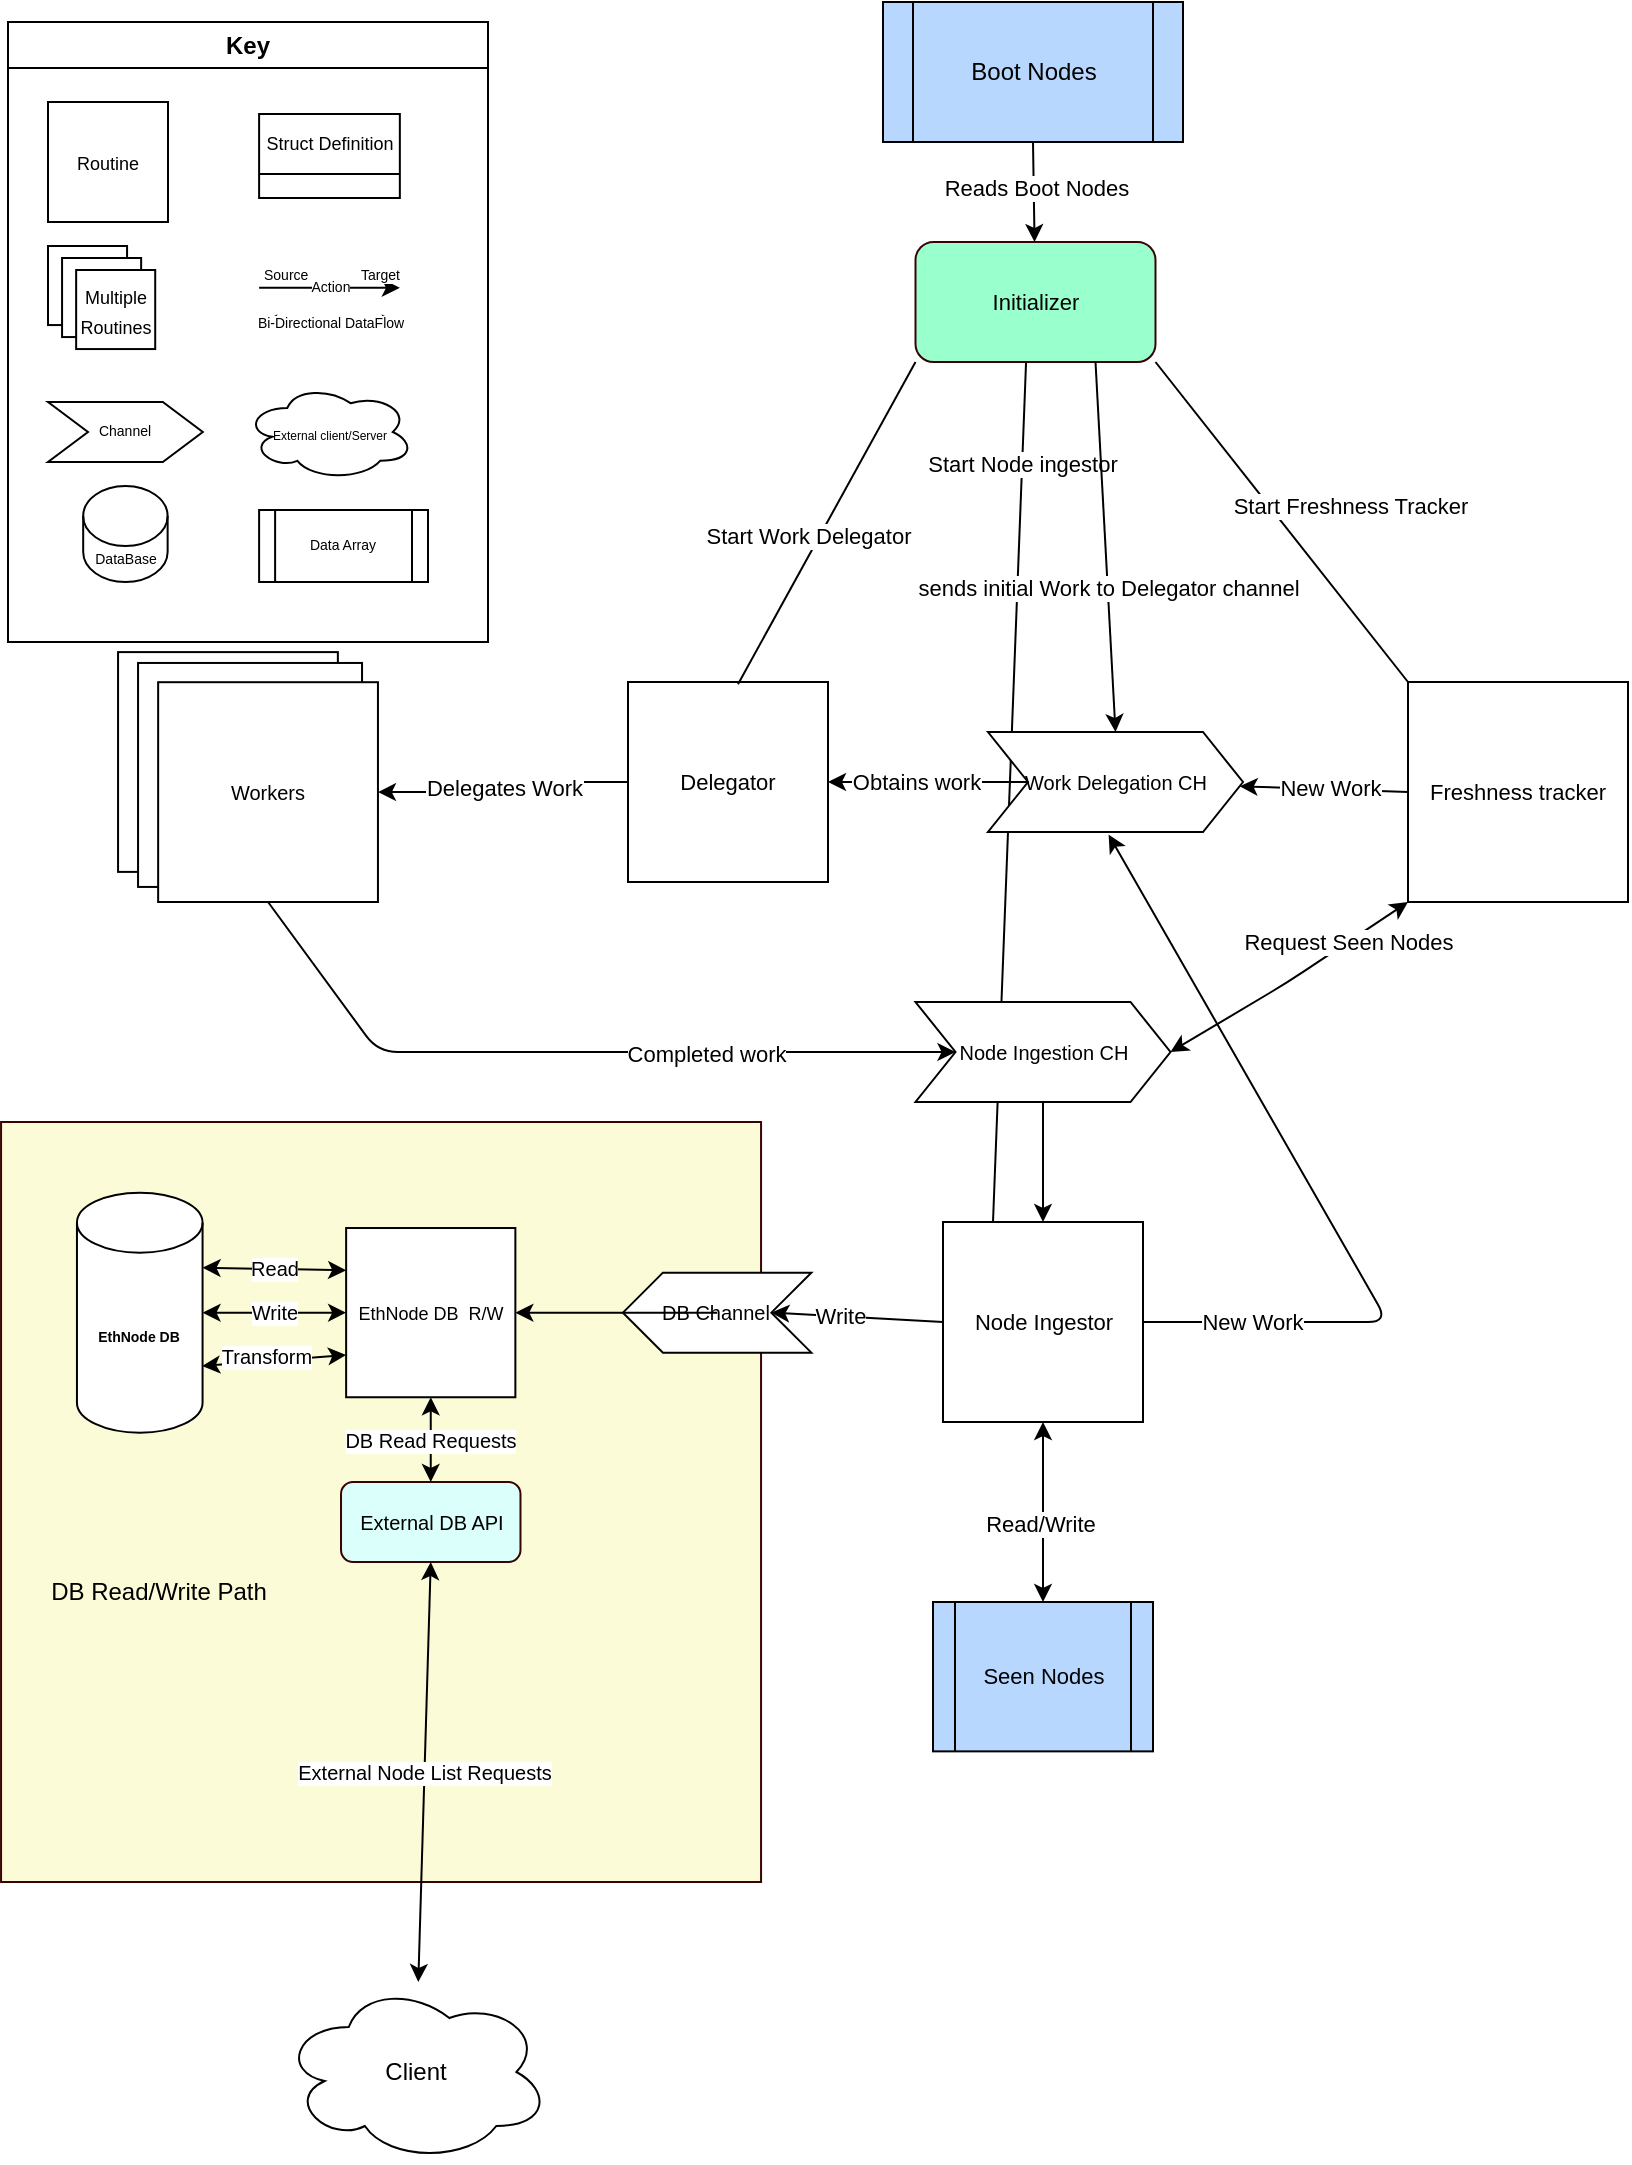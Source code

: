 <mxfile>
    <diagram id="iO_47KUjx0PbanCreVcM" name="Page-1">
        <mxGraphModel dx="1173" dy="809" grid="1" gridSize="10" guides="1" tooltips="1" connect="1" arrows="1" fold="1" page="1" pageScale="1" pageWidth="850" pageHeight="1100" math="0" shadow="0">
            <root>
                <mxCell id="0"/>
                <mxCell id="1" parent="0"/>
                <mxCell id="128" value="" style="endArrow=none;html=1;fontSize=11;exitX=0.461;exitY=0.986;exitDx=0;exitDy=0;exitPerimeter=0;entryX=0.25;entryY=0;entryDx=0;entryDy=0;" edge="1" parent="1" source="120" target="63">
                    <mxGeometry width="50" height="50" relative="1" as="geometry">
                        <mxPoint x="610" y="530" as="sourcePoint"/>
                        <mxPoint x="660" y="480" as="targetPoint"/>
                    </mxGeometry>
                </mxCell>
                <mxCell id="129" value="Start Node ingestor" style="edgeLabel;html=1;align=center;verticalAlign=middle;resizable=0;points=[];fontSize=11;" vertex="1" connectable="0" parent="128">
                    <mxGeometry x="-0.76" relative="1" as="geometry">
                        <mxPoint as="offset"/>
                    </mxGeometry>
                </mxCell>
                <mxCell id="11" value="Key" style="swimlane;whiteSpace=wrap;html=1;" vertex="1" parent="1">
                    <mxGeometry x="10" y="10" width="240" height="310" as="geometry">
                        <mxRectangle x="10" y="10" width="60" height="30" as="alternateBounds"/>
                    </mxGeometry>
                </mxCell>
                <mxCell id="46" value="" style="group" vertex="1" connectable="0" parent="11">
                    <mxGeometry x="20" y="40" width="190" height="240" as="geometry"/>
                </mxCell>
                <mxCell id="2" value="&lt;font style=&quot;font-size: 9px;&quot;&gt;Routine&lt;/font&gt;" style="whiteSpace=wrap;html=1;aspect=fixed;" vertex="1" parent="46">
                    <mxGeometry width="60" height="60" as="geometry"/>
                </mxCell>
                <mxCell id="13" value="&lt;font style=&quot;font-size: 6px;&quot;&gt;External client/Server&lt;/font&gt;" style="ellipse;shape=cloud;whiteSpace=wrap;html=1;" vertex="1" parent="46">
                    <mxGeometry x="98.519" y="141" width="84.444" height="48" as="geometry"/>
                </mxCell>
                <mxCell id="14" value="DataBase" style="shape=cylinder3;whiteSpace=wrap;html=1;boundedLbl=1;backgroundOutline=1;size=15;fontSize=7;" vertex="1" parent="46">
                    <mxGeometry x="17.593" y="192" width="42.222" height="48" as="geometry"/>
                </mxCell>
                <mxCell id="15" value="Channel" style="shape=step;perimeter=stepPerimeter;whiteSpace=wrap;html=1;fixedSize=1;fontSize=7;" vertex="1" parent="46">
                    <mxGeometry y="150" width="77.407" height="30" as="geometry"/>
                </mxCell>
                <mxCell id="18" value="Data Array" style="shape=process;whiteSpace=wrap;html=1;backgroundOutline=1;fontSize=7;" vertex="1" parent="46">
                    <mxGeometry x="105.556" y="204" width="84.444" height="36" as="geometry"/>
                </mxCell>
                <mxCell id="20" value="&lt;font style=&quot;font-size: 9px;&quot;&gt;Struct Definition&lt;/font&gt;" style="swimlane;fontStyle=0;childLayout=stackLayout;horizontal=1;startSize=30;horizontalStack=0;resizeParent=1;resizeParentMax=0;resizeLast=0;collapsible=1;marginBottom=0;whiteSpace=wrap;html=1;fontSize=7;" vertex="1" parent="46">
                    <mxGeometry x="105.556" y="6" width="70.37" height="42" as="geometry"/>
                </mxCell>
                <mxCell id="8" value="" style="group" vertex="1" connectable="0" parent="46">
                    <mxGeometry y="72" width="77.407" height="60" as="geometry"/>
                </mxCell>
                <mxCell id="6" value="" style="group" vertex="1" connectable="0" parent="8">
                    <mxGeometry width="70.37" height="60" as="geometry"/>
                </mxCell>
                <mxCell id="3" value="" style="whiteSpace=wrap;html=1;aspect=fixed;" vertex="1" parent="6">
                    <mxGeometry width="39.529" height="39.529" as="geometry"/>
                </mxCell>
                <mxCell id="4" value="" style="whiteSpace=wrap;html=1;aspect=fixed;" vertex="1" parent="6">
                    <mxGeometry x="7.037" y="6" width="39.529" height="39.529" as="geometry"/>
                </mxCell>
                <mxCell id="5" value="&lt;font style=&quot;font-size: 9px;&quot;&gt;Multiple Routines&lt;/font&gt;" style="whiteSpace=wrap;html=1;aspect=fixed;movable=1;resizable=1;rotatable=1;deletable=1;editable=1;connectable=1;" vertex="1" parent="6">
                    <mxGeometry x="14.074" y="12" width="39.529" height="39.529" as="geometry"/>
                </mxCell>
                <mxCell id="45" value="" style="group" vertex="1" connectable="0" parent="46">
                    <mxGeometry x="105.556" y="92.916" width="70.37" height="17.826" as="geometry"/>
                </mxCell>
                <mxCell id="31" value="" style="endArrow=classic;html=1;fontSize=7;" edge="1" parent="45">
                    <mxGeometry relative="1" as="geometry">
                        <mxPoint as="sourcePoint"/>
                        <mxPoint x="70.37" as="targetPoint"/>
                    </mxGeometry>
                </mxCell>
                <mxCell id="32" value="Action" style="edgeLabel;resizable=0;html=1;align=center;verticalAlign=middle;fontSize=7;" connectable="0" vertex="1" parent="31">
                    <mxGeometry relative="1" as="geometry"/>
                </mxCell>
                <mxCell id="33" value="Source" style="edgeLabel;resizable=0;html=1;align=left;verticalAlign=bottom;fontSize=7;" connectable="0" vertex="1" parent="31">
                    <mxGeometry x="-1" relative="1" as="geometry"/>
                </mxCell>
                <mxCell id="34" value="Target" style="edgeLabel;resizable=0;html=1;align=right;verticalAlign=bottom;fontSize=7;" connectable="0" vertex="1" parent="31">
                    <mxGeometry x="1" relative="1" as="geometry"/>
                </mxCell>
                <mxCell id="35" value="Bi-Directional DataFlow" style="endArrow=classic;startArrow=classic;html=1;fontSize=7;" edge="1" parent="45">
                    <mxGeometry width="50" height="50" relative="1" as="geometry">
                        <mxPoint y="17.826" as="sourcePoint"/>
                        <mxPoint x="70.37" y="17.826" as="targetPoint"/>
                    </mxGeometry>
                </mxCell>
                <mxCell id="49" value="&lt;font style=&quot;font-size: 12px;&quot;&gt;Boot Nodes&lt;/font&gt;" style="shape=process;whiteSpace=wrap;html=1;backgroundOutline=1;fontSize=7;fillColor=#B8D7FF;" vertex="1" parent="1">
                    <mxGeometry x="447.5" width="150" height="70" as="geometry"/>
                </mxCell>
                <mxCell id="50" value="&lt;font style=&quot;font-size: 11px;&quot;&gt;Seen Nodes&lt;/font&gt;" style="shape=process;whiteSpace=wrap;html=1;backgroundOutline=1;fontSize=7;fillColor=#B8D7FF;" vertex="1" parent="1">
                    <mxGeometry x="472.5" y="800.0" width="110" height="74.68" as="geometry"/>
                </mxCell>
                <mxCell id="60" value="&lt;span style=&quot;font-size: 10px;&quot;&gt;Work Delegation CH&lt;/span&gt;" style="shape=step;perimeter=stepPerimeter;whiteSpace=wrap;html=1;fixedSize=1;fontSize=7;" vertex="1" parent="1">
                    <mxGeometry x="500" y="365.0" width="127.5" height="50" as="geometry"/>
                </mxCell>
                <mxCell id="62" value="&lt;font style=&quot;font-size: 11px;&quot;&gt;Delegator&lt;/font&gt;" style="whiteSpace=wrap;html=1;aspect=fixed;" vertex="1" parent="1">
                    <mxGeometry x="320" y="340" width="100" height="100" as="geometry"/>
                </mxCell>
                <mxCell id="141" style="edgeStyle=none;html=1;fontSize=11;exitX=0.5;exitY=1;exitDx=0;exitDy=0;entryX=0.5;entryY=0;entryDx=0;entryDy=0;" edge="1" parent="1" source="92" target="63">
                    <mxGeometry relative="1" as="geometry">
                        <mxPoint x="550" y="570" as="targetPoint"/>
                    </mxGeometry>
                </mxCell>
                <mxCell id="63" value="&lt;span style=&quot;font-size: 11px;&quot;&gt;Node Ingestor&lt;/span&gt;" style="whiteSpace=wrap;html=1;aspect=fixed;" vertex="1" parent="1">
                    <mxGeometry x="477.5" y="610" width="100" height="100" as="geometry"/>
                </mxCell>
                <mxCell id="64" value="&lt;font style=&quot;font-size: 11px;&quot;&gt;Freshness tracker&lt;/font&gt;" style="whiteSpace=wrap;html=1;aspect=fixed;" vertex="1" parent="1">
                    <mxGeometry x="710" y="340.0" width="110" height="110" as="geometry"/>
                </mxCell>
                <mxCell id="52" value="" style="group" vertex="1" connectable="0" parent="1">
                    <mxGeometry x="307.5" y="570" width="140" height="393" as="geometry"/>
                </mxCell>
                <mxCell id="79" value="" style="group" vertex="1" connectable="0" parent="52">
                    <mxGeometry x="-280.97" y="13" width="360" height="380" as="geometry"/>
                </mxCell>
                <mxCell id="77" value="" style="whiteSpace=wrap;html=1;aspect=fixed;shadow=0;strokeColor=#380303;fontSize=10;fillColor=#FCFBD7;" vertex="1" parent="79">
                    <mxGeometry x="-20" y="-23" width="380" height="380" as="geometry"/>
                </mxCell>
                <mxCell id="65" value="&lt;b&gt;EthNode DB&lt;/b&gt;" style="shape=cylinder3;whiteSpace=wrap;html=1;boundedLbl=1;backgroundOutline=1;size=15;fontSize=7;" vertex="1" parent="79">
                    <mxGeometry x="17.946" y="12.32" width="62.81" height="120" as="geometry"/>
                </mxCell>
                <mxCell id="66" value="&lt;font style=&quot;font-size: 9px;&quot;&gt;EthNode DB&amp;nbsp; R/W&lt;/font&gt;" style="whiteSpace=wrap;html=1;aspect=fixed;" vertex="1" parent="79">
                    <mxGeometry x="152.539" y="30.01" width="84.617" height="84.617" as="geometry"/>
                </mxCell>
                <mxCell id="67" value="External DB API" style="rounded=1;whiteSpace=wrap;html=1;fontSize=10;fillColor=#DBFFFA;strokeColor=#380303;shadow=0;" vertex="1" parent="79">
                    <mxGeometry x="149.979" y="157" width="89.729" height="40" as="geometry"/>
                </mxCell>
                <mxCell id="70" value="DB Read Requests" style="endArrow=classic;startArrow=classic;html=1;fontSize=10;exitX=0.5;exitY=0;exitDx=0;exitDy=0;entryX=0.5;entryY=1;entryDx=0;entryDy=0;" edge="1" parent="79" source="67" target="66">
                    <mxGeometry width="50" height="50" relative="1" as="geometry">
                        <mxPoint x="111.937" y="190" as="sourcePoint"/>
                        <mxPoint x="179.458" y="150" as="targetPoint"/>
                    </mxGeometry>
                </mxCell>
                <mxCell id="73" value="Read" style="endArrow=classic;startArrow=classic;html=1;fontSize=10;entryX=0;entryY=0.25;entryDx=0;entryDy=0;exitX=1;exitY=0;exitDx=0;exitDy=37.5;exitPerimeter=0;" edge="1" parent="79" source="65" target="66">
                    <mxGeometry width="50" height="50" relative="1" as="geometry">
                        <mxPoint x="71.783" y="80" as="sourcePoint"/>
                        <mxPoint x="116.648" y="30" as="targetPoint"/>
                        <Array as="points"/>
                    </mxGeometry>
                </mxCell>
                <mxCell id="75" value="Write" style="endArrow=classic;startArrow=classic;html=1;fontSize=10;entryX=0;entryY=0.5;entryDx=0;entryDy=0;exitX=1;exitY=0.5;exitDx=0;exitDy=0;exitPerimeter=0;" edge="1" parent="79" source="65" target="66">
                    <mxGeometry width="50" height="50" relative="1" as="geometry">
                        <mxPoint x="71.783" y="80.17" as="sourcePoint"/>
                        <mxPoint x="152.539" y="84.317" as="targetPoint"/>
                        <Array as="points"/>
                    </mxGeometry>
                </mxCell>
                <mxCell id="76" value="Transform" style="endArrow=classic;startArrow=classic;html=1;fontSize=10;exitX=0.996;exitY=0.722;exitDx=0;exitDy=0;exitPerimeter=0;entryX=0;entryY=0.75;entryDx=0;entryDy=0;" edge="1" parent="79" source="65" target="66">
                    <mxGeometry x="-0.118" y="3" width="50" height="50" relative="1" as="geometry">
                        <mxPoint x="71.783" y="110" as="sourcePoint"/>
                        <mxPoint x="152.539" y="118" as="targetPoint"/>
                        <Array as="points"/>
                        <mxPoint as="offset"/>
                    </mxGeometry>
                </mxCell>
                <mxCell id="78" value="&lt;font style=&quot;font-size: 12px;&quot;&gt;DB Read/Write Path&lt;/font&gt;" style="text;html=1;strokeColor=none;fillColor=none;align=center;verticalAlign=middle;whiteSpace=wrap;rounded=0;shadow=0;fontSize=10;" vertex="1" parent="79">
                    <mxGeometry x="0.003" y="167" width="116.648" height="90" as="geometry"/>
                </mxCell>
                <mxCell id="80" value="&lt;span style=&quot;font-size: 10px;&quot;&gt;DB Channel&lt;/span&gt;" style="shape=step;perimeter=stepPerimeter;whiteSpace=wrap;html=1;fixedSize=1;fontSize=7;direction=west;" vertex="1" parent="79">
                    <mxGeometry x="290.935" y="52.32" width="94.215" height="40" as="geometry"/>
                </mxCell>
                <mxCell id="83" value="" style="endArrow=classic;html=1;fontSize=12;exitX=1;exitY=0.5;exitDx=0;exitDy=0;" edge="1" parent="79" source="80" target="66">
                    <mxGeometry width="50" height="50" relative="1" as="geometry">
                        <mxPoint x="243.139" y="117" as="sourcePoint"/>
                        <mxPoint x="288.003" y="67" as="targetPoint"/>
                    </mxGeometry>
                </mxCell>
                <mxCell id="61" value="&lt;font style=&quot;font-size: 12px;&quot;&gt;Client&lt;/font&gt;" style="ellipse;shape=cloud;whiteSpace=wrap;html=1;" vertex="1" parent="1">
                    <mxGeometry x="146.841" y="990" width="134.145" height="90" as="geometry"/>
                </mxCell>
                <mxCell id="68" value="" style="endArrow=classic;startArrow=classic;html=1;fontSize=10;entryX=0.5;entryY=1;entryDx=0;entryDy=0;" edge="1" parent="1" source="61" target="67">
                    <mxGeometry width="50" height="50" relative="1" as="geometry">
                        <mxPoint x="144.426" y="783" as="sourcePoint"/>
                        <mxPoint x="189.291" y="733" as="targetPoint"/>
                    </mxGeometry>
                </mxCell>
                <mxCell id="69" value="External Node List Requests" style="edgeLabel;html=1;align=center;verticalAlign=middle;resizable=0;points=[];fontSize=10;" vertex="1" connectable="0" parent="68">
                    <mxGeometry x="0.003" y="1" relative="1" as="geometry">
                        <mxPoint as="offset"/>
                    </mxGeometry>
                </mxCell>
                <mxCell id="88" value="" style="endArrow=classic;startArrow=classic;html=1;fontSize=11;exitX=0.5;exitY=0;exitDx=0;exitDy=0;entryX=0.5;entryY=1;entryDx=0;entryDy=0;" edge="1" parent="1" source="50" target="63">
                    <mxGeometry width="50" height="50" relative="1" as="geometry">
                        <mxPoint x="530" y="590" as="sourcePoint"/>
                        <mxPoint x="580" y="540" as="targetPoint"/>
                        <Array as="points"/>
                    </mxGeometry>
                </mxCell>
                <mxCell id="89" value="Read/Write" style="edgeLabel;html=1;align=center;verticalAlign=middle;resizable=0;points=[];fontSize=11;" vertex="1" connectable="0" parent="88">
                    <mxGeometry x="-0.124" y="2" relative="1" as="geometry">
                        <mxPoint as="offset"/>
                    </mxGeometry>
                </mxCell>
                <mxCell id="92" value="&lt;span style=&quot;font-size: 10px;&quot;&gt;Node Ingestion CH&lt;/span&gt;" style="shape=step;perimeter=stepPerimeter;whiteSpace=wrap;html=1;fixedSize=1;fontSize=7;" vertex="1" parent="1">
                    <mxGeometry x="463.75" y="500" width="127.5" height="50" as="geometry"/>
                </mxCell>
                <mxCell id="95" value="Request Seen Nodes" style="endArrow=classic;startArrow=classic;html=1;fontSize=11;exitX=1;exitY=0.5;exitDx=0;exitDy=0;entryX=0;entryY=1;entryDx=0;entryDy=0;" edge="1" parent="1" source="92" target="64">
                    <mxGeometry x="0.487" width="50" height="50" relative="1" as="geometry">
                        <mxPoint x="596.25" y="490" as="sourcePoint"/>
                        <mxPoint x="646.25" y="440" as="targetPoint"/>
                        <Array as="points">
                            <mxPoint x="650" y="490"/>
                        </Array>
                        <mxPoint as="offset"/>
                    </mxGeometry>
                </mxCell>
                <mxCell id="97" value="Completed work" style="endArrow=classic;html=1;fontSize=11;exitX=1;exitY=0.5;exitDx=0;exitDy=0;entryX=0;entryY=0.5;entryDx=0;entryDy=0;" edge="1" parent="1" source="55" target="92">
                    <mxGeometry x="0.346" y="-1" width="50" height="50" relative="1" as="geometry">
                        <mxPoint x="450" y="550" as="sourcePoint"/>
                        <mxPoint x="500" y="500" as="targetPoint"/>
                        <Array as="points">
                            <mxPoint x="195" y="525"/>
                        </Array>
                        <mxPoint as="offset"/>
                    </mxGeometry>
                </mxCell>
                <mxCell id="99" value="" style="endArrow=classic;html=1;fontSize=11;exitX=0;exitY=0.5;exitDx=0;exitDy=0;edgeStyle=elbowEdgeStyle;" edge="1" parent="1" source="62" target="55">
                    <mxGeometry relative="1" as="geometry">
                        <mxPoint x="420" y="390" as="sourcePoint"/>
                        <mxPoint x="200" y="390" as="targetPoint"/>
                    </mxGeometry>
                </mxCell>
                <mxCell id="100" value="Delegates Work" style="edgeLabel;resizable=0;html=1;align=center;verticalAlign=middle;shadow=0;strokeColor=#380303;fontSize=11;fillColor=#FCFBD7;" connectable="0" vertex="1" parent="99">
                    <mxGeometry relative="1" as="geometry"/>
                </mxCell>
                <mxCell id="53" value="" style="whiteSpace=wrap;html=1;aspect=fixed;" vertex="1" parent="1">
                    <mxGeometry x="65.03" y="325.05" width="109.901" height="109.901" as="geometry"/>
                </mxCell>
                <mxCell id="54" value="" style="whiteSpace=wrap;html=1;aspect=fixed;" vertex="1" parent="1">
                    <mxGeometry x="75.03" y="330.48" width="111.99" height="111.99" as="geometry"/>
                </mxCell>
                <mxCell id="107" value="" style="endArrow=classic;html=1;fontSize=11;exitX=1;exitY=0.5;exitDx=0;exitDy=0;entryX=0.473;entryY=1.026;entryDx=0;entryDy=0;entryPerimeter=0;" edge="1" parent="1" source="63" target="60">
                    <mxGeometry width="50" height="50" relative="1" as="geometry">
                        <mxPoint x="380" y="570" as="sourcePoint"/>
                        <mxPoint x="430" y="520" as="targetPoint"/>
                        <Array as="points">
                            <mxPoint x="700" y="660"/>
                        </Array>
                    </mxGeometry>
                </mxCell>
                <mxCell id="108" value="New Work" style="edgeLabel;html=1;align=center;verticalAlign=middle;resizable=0;points=[];fontSize=11;" vertex="1" connectable="0" parent="107">
                    <mxGeometry x="-0.839" y="2" relative="1" as="geometry">
                        <mxPoint x="22" y="2" as="offset"/>
                    </mxGeometry>
                </mxCell>
                <mxCell id="55" value="&lt;span style=&quot;font-size: 10px;&quot;&gt;Workers&lt;/span&gt;" style="whiteSpace=wrap;html=1;aspect=fixed;movable=1;resizable=1;rotatable=1;deletable=1;editable=1;connectable=1;direction=south;" vertex="1" parent="1">
                    <mxGeometry x="85.075" y="340.099" width="109.901" height="109.901" as="geometry"/>
                </mxCell>
                <mxCell id="109" value="" style="endArrow=classic;html=1;fontSize=11;exitX=0;exitY=0.5;exitDx=0;exitDy=0;" edge="1" parent="1" source="64" target="60">
                    <mxGeometry width="50" height="50" relative="1" as="geometry">
                        <mxPoint x="380" y="570" as="sourcePoint"/>
                        <mxPoint x="430" y="520" as="targetPoint"/>
                    </mxGeometry>
                </mxCell>
                <mxCell id="139" value="New Work" style="edgeLabel;html=1;align=center;verticalAlign=middle;resizable=0;points=[];fontSize=11;" vertex="1" connectable="0" parent="109">
                    <mxGeometry x="-0.063" y="-1" relative="1" as="geometry">
                        <mxPoint as="offset"/>
                    </mxGeometry>
                </mxCell>
                <mxCell id="110" value="" style="endArrow=classic;html=1;fontSize=11;exitX=0;exitY=0.5;exitDx=0;exitDy=0;entryX=1;entryY=0.5;entryDx=0;entryDy=0;" edge="1" parent="1" source="60" target="62">
                    <mxGeometry width="50" height="50" relative="1" as="geometry">
                        <mxPoint x="380" y="570" as="sourcePoint"/>
                        <mxPoint x="430" y="520" as="targetPoint"/>
                    </mxGeometry>
                </mxCell>
                <mxCell id="143" value="Obtains work" style="edgeLabel;html=1;align=center;verticalAlign=middle;resizable=0;points=[];fontSize=11;fontFamily=Helvetica;fontColor=default;" vertex="1" connectable="0" parent="110">
                    <mxGeometry x="0.134" relative="1" as="geometry">
                        <mxPoint as="offset"/>
                    </mxGeometry>
                </mxCell>
                <mxCell id="118" value="" style="endArrow=classic;html=1;fontSize=11;entryX=0;entryY=0.5;entryDx=0;entryDy=0;exitX=0;exitY=0.5;exitDx=0;exitDy=0;" edge="1" parent="1" source="63" target="80">
                    <mxGeometry width="50" height="50" relative="1" as="geometry">
                        <mxPoint x="380" y="780" as="sourcePoint"/>
                        <mxPoint x="430" y="730" as="targetPoint"/>
                    </mxGeometry>
                </mxCell>
                <mxCell id="119" value="Write" style="edgeLabel;html=1;align=center;verticalAlign=middle;resizable=0;points=[];fontSize=11;" vertex="1" connectable="0" parent="118">
                    <mxGeometry x="0.204" relative="1" as="geometry">
                        <mxPoint as="offset"/>
                    </mxGeometry>
                </mxCell>
                <mxCell id="120" value="Initializer" style="rounded=1;whiteSpace=wrap;html=1;shadow=0;strokeColor=#380303;fontSize=11;fillColor=#99FFCC;" vertex="1" parent="1">
                    <mxGeometry x="463.75" y="120" width="120" height="60" as="geometry"/>
                </mxCell>
                <mxCell id="121" value="" style="endArrow=none;html=1;fontSize=11;entryX=1;entryY=1;entryDx=0;entryDy=0;exitX=0;exitY=0;exitDx=0;exitDy=0;" edge="1" parent="1" source="64" target="120">
                    <mxGeometry width="50" height="50" relative="1" as="geometry">
                        <mxPoint x="610" y="530" as="sourcePoint"/>
                        <mxPoint x="570" y="270" as="targetPoint"/>
                    </mxGeometry>
                </mxCell>
                <mxCell id="130" value="Start Freshness Tracker" style="edgeLabel;html=1;align=center;verticalAlign=middle;resizable=0;points=[];fontSize=11;" vertex="1" connectable="0" parent="121">
                    <mxGeometry x="0.263" relative="1" as="geometry">
                        <mxPoint x="50" y="13" as="offset"/>
                    </mxGeometry>
                </mxCell>
                <mxCell id="122" value="" style="endArrow=none;html=1;fontSize=11;exitX=0;exitY=1;exitDx=0;exitDy=0;entryX=0.55;entryY=0.011;entryDx=0;entryDy=0;entryPerimeter=0;" edge="1" parent="1" source="120" target="62">
                    <mxGeometry width="50" height="50" relative="1" as="geometry">
                        <mxPoint x="610" y="530" as="sourcePoint"/>
                        <mxPoint x="470" y="280" as="targetPoint"/>
                    </mxGeometry>
                </mxCell>
                <mxCell id="131" value="Start Work Delegator&lt;br&gt;" style="edgeLabel;html=1;align=center;verticalAlign=middle;resizable=0;points=[];fontSize=11;" vertex="1" connectable="0" parent="122">
                    <mxGeometry x="-0.059" y="-1" relative="1" as="geometry">
                        <mxPoint x="-11" y="11" as="offset"/>
                    </mxGeometry>
                </mxCell>
                <mxCell id="132" value="" style="endArrow=classic;html=1;fontSize=11;exitX=0.5;exitY=1;exitDx=0;exitDy=0;" edge="1" parent="1" source="49" target="120">
                    <mxGeometry width="50" height="50" relative="1" as="geometry">
                        <mxPoint x="550" y="470" as="sourcePoint"/>
                        <mxPoint x="600" y="420" as="targetPoint"/>
                    </mxGeometry>
                </mxCell>
                <mxCell id="133" value="Reads Boot Nodes" style="edgeLabel;html=1;align=center;verticalAlign=middle;resizable=0;points=[];fontSize=11;" vertex="1" connectable="0" parent="132">
                    <mxGeometry x="-0.096" y="1" relative="1" as="geometry">
                        <mxPoint as="offset"/>
                    </mxGeometry>
                </mxCell>
                <mxCell id="137" value="" style="endArrow=classic;html=1;fontSize=11;exitX=0.75;exitY=1;exitDx=0;exitDy=0;entryX=0.5;entryY=0;entryDx=0;entryDy=0;" edge="1" parent="1" source="120" target="60">
                    <mxGeometry width="50" height="50" relative="1" as="geometry">
                        <mxPoint x="560" y="400" as="sourcePoint"/>
                        <mxPoint x="570" y="360" as="targetPoint"/>
                    </mxGeometry>
                </mxCell>
                <mxCell id="138" value="sends initial Work to Delegator channel" style="edgeLabel;html=1;align=center;verticalAlign=middle;resizable=0;points=[];fontSize=11;" vertex="1" connectable="0" parent="137">
                    <mxGeometry x="0.215" relative="1" as="geometry">
                        <mxPoint as="offset"/>
                    </mxGeometry>
                </mxCell>
            </root>
        </mxGraphModel>
    </diagram>
</mxfile>